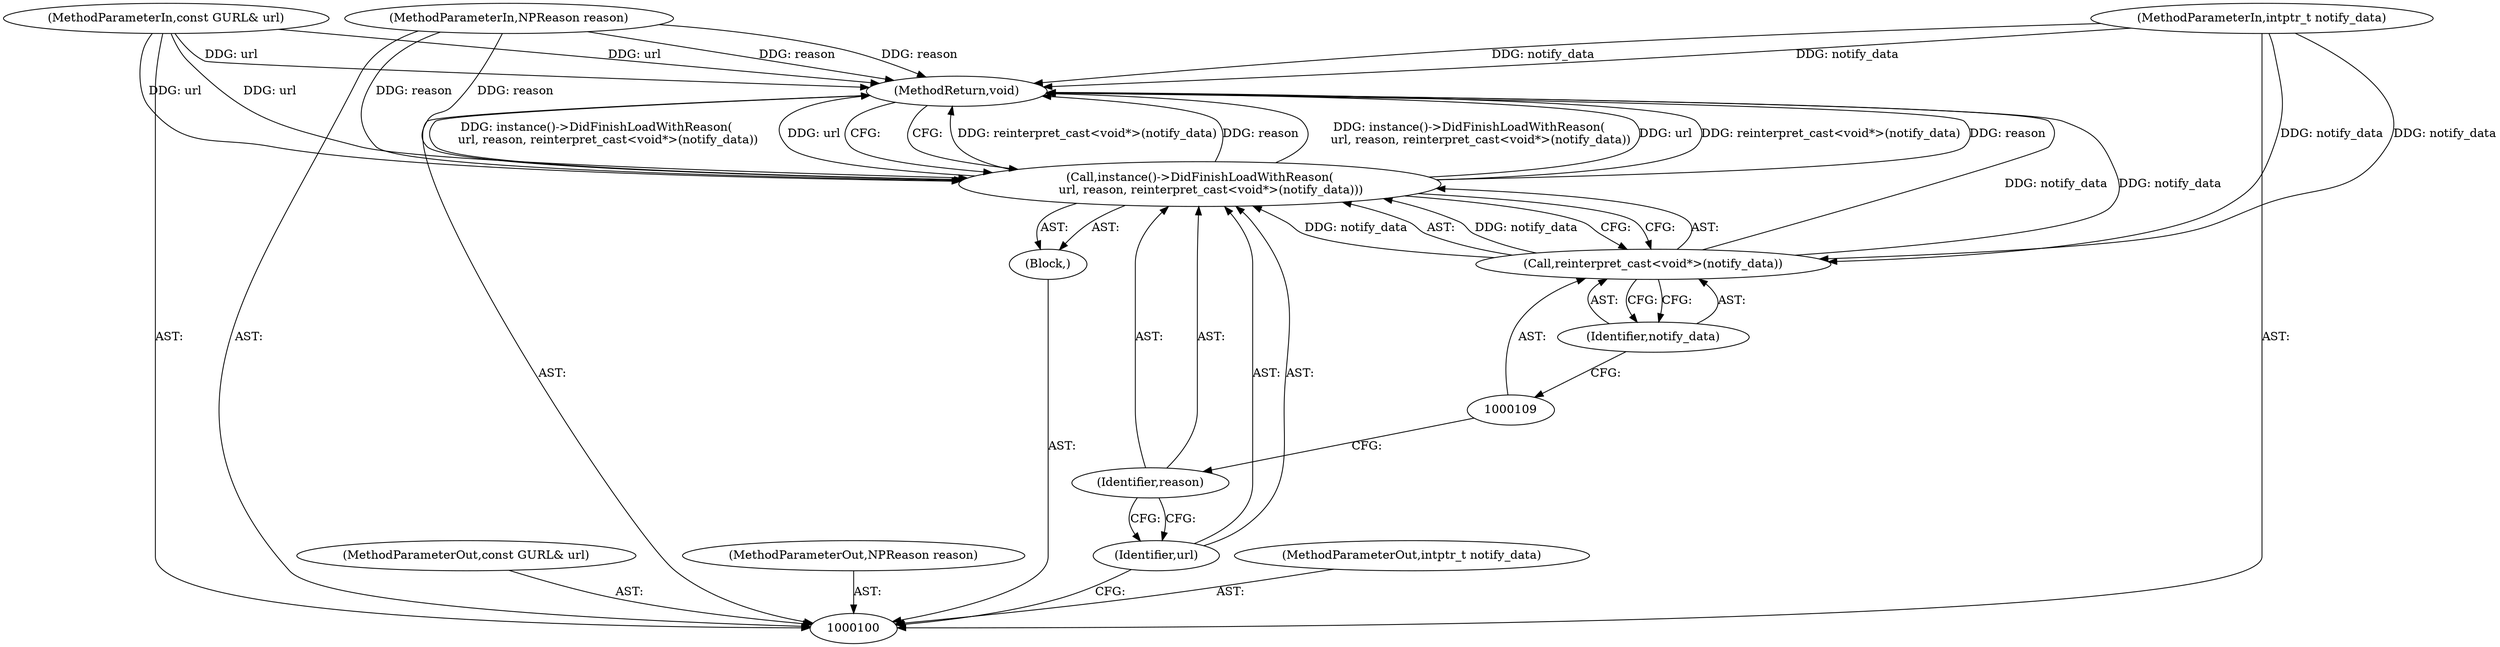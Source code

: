 digraph "1_Chrome_ea3d1d84be3d6f97bf50e76511c9e26af6895533_10" {
"1000111" [label="(MethodReturn,void)"];
"1000101" [label="(MethodParameterIn,const GURL& url)"];
"1000128" [label="(MethodParameterOut,const GURL& url)"];
"1000102" [label="(MethodParameterIn,NPReason reason)"];
"1000129" [label="(MethodParameterOut,NPReason reason)"];
"1000104" [label="(Block,)"];
"1000103" [label="(MethodParameterIn,intptr_t notify_data)"];
"1000130" [label="(MethodParameterOut,intptr_t notify_data)"];
"1000105" [label="(Call,instance()->DidFinishLoadWithReason(\n      url, reason, reinterpret_cast<void*>(notify_data)))"];
"1000107" [label="(Identifier,reason)"];
"1000108" [label="(Call,reinterpret_cast<void*>(notify_data))"];
"1000110" [label="(Identifier,notify_data)"];
"1000106" [label="(Identifier,url)"];
"1000111" -> "1000100"  [label="AST: "];
"1000111" -> "1000105"  [label="CFG: "];
"1000105" -> "1000111"  [label="DDG: reinterpret_cast<void*>(notify_data)"];
"1000105" -> "1000111"  [label="DDG: reason"];
"1000105" -> "1000111"  [label="DDG: instance()->DidFinishLoadWithReason(\n      url, reason, reinterpret_cast<void*>(notify_data))"];
"1000105" -> "1000111"  [label="DDG: url"];
"1000103" -> "1000111"  [label="DDG: notify_data"];
"1000102" -> "1000111"  [label="DDG: reason"];
"1000101" -> "1000111"  [label="DDG: url"];
"1000108" -> "1000111"  [label="DDG: notify_data"];
"1000101" -> "1000100"  [label="AST: "];
"1000101" -> "1000111"  [label="DDG: url"];
"1000101" -> "1000105"  [label="DDG: url"];
"1000128" -> "1000100"  [label="AST: "];
"1000102" -> "1000100"  [label="AST: "];
"1000102" -> "1000111"  [label="DDG: reason"];
"1000102" -> "1000105"  [label="DDG: reason"];
"1000129" -> "1000100"  [label="AST: "];
"1000104" -> "1000100"  [label="AST: "];
"1000105" -> "1000104"  [label="AST: "];
"1000103" -> "1000100"  [label="AST: "];
"1000103" -> "1000111"  [label="DDG: notify_data"];
"1000103" -> "1000108"  [label="DDG: notify_data"];
"1000130" -> "1000100"  [label="AST: "];
"1000105" -> "1000104"  [label="AST: "];
"1000105" -> "1000108"  [label="CFG: "];
"1000106" -> "1000105"  [label="AST: "];
"1000107" -> "1000105"  [label="AST: "];
"1000108" -> "1000105"  [label="AST: "];
"1000111" -> "1000105"  [label="CFG: "];
"1000105" -> "1000111"  [label="DDG: reinterpret_cast<void*>(notify_data)"];
"1000105" -> "1000111"  [label="DDG: reason"];
"1000105" -> "1000111"  [label="DDG: instance()->DidFinishLoadWithReason(\n      url, reason, reinterpret_cast<void*>(notify_data))"];
"1000105" -> "1000111"  [label="DDG: url"];
"1000101" -> "1000105"  [label="DDG: url"];
"1000102" -> "1000105"  [label="DDG: reason"];
"1000108" -> "1000105"  [label="DDG: notify_data"];
"1000107" -> "1000105"  [label="AST: "];
"1000107" -> "1000106"  [label="CFG: "];
"1000109" -> "1000107"  [label="CFG: "];
"1000108" -> "1000105"  [label="AST: "];
"1000108" -> "1000110"  [label="CFG: "];
"1000109" -> "1000108"  [label="AST: "];
"1000110" -> "1000108"  [label="AST: "];
"1000105" -> "1000108"  [label="CFG: "];
"1000108" -> "1000111"  [label="DDG: notify_data"];
"1000108" -> "1000105"  [label="DDG: notify_data"];
"1000103" -> "1000108"  [label="DDG: notify_data"];
"1000110" -> "1000108"  [label="AST: "];
"1000110" -> "1000109"  [label="CFG: "];
"1000108" -> "1000110"  [label="CFG: "];
"1000106" -> "1000105"  [label="AST: "];
"1000106" -> "1000100"  [label="CFG: "];
"1000107" -> "1000106"  [label="CFG: "];
}
